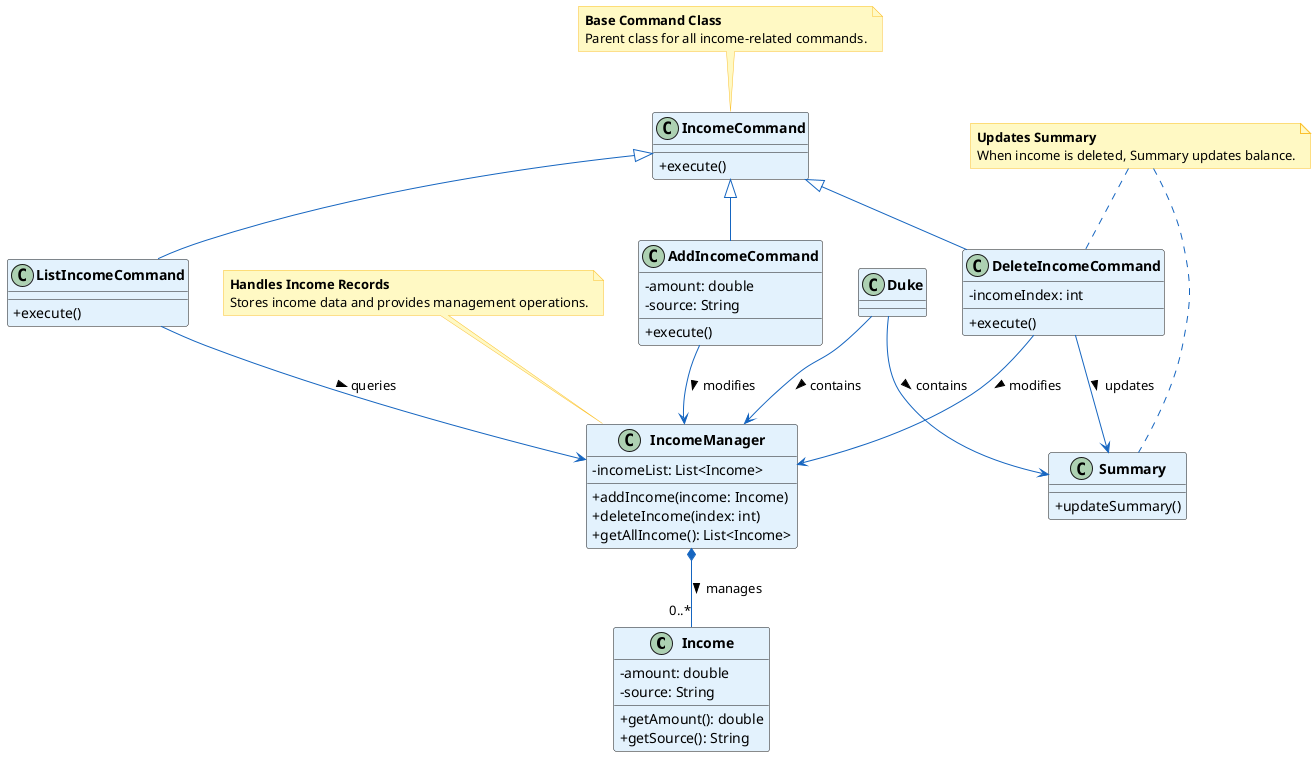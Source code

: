 @startuml
skinparam classAttributeIconSize 0
skinparam classFontStyle bold
skinparam classBackgroundColor #E3F2FD
skinparam classArrowColor #1565C0
skinparam noteBackgroundColor #FFF9C4
skinparam noteBorderColor #FBC02D

' ================== Classes ==================
class Income {
    - amount: double
    - source: String
    + getAmount(): double
    + getSource(): String
}

class IncomeManager {
    - incomeList: List<Income>
    + addIncome(income: Income)
    + deleteIncome(index: int)
    + getAllIncome(): List<Income>
}

class IncomeCommand {
    + execute()
}

class AddIncomeCommand {
    - amount: double
    - source: String
    + execute()
}

class DeleteIncomeCommand {
    - incomeIndex: int
    + execute()
}

class ListIncomeCommand {
    + execute()
}

class Summary {
    + updateSummary()
}

class Duke {
    ' Main controller
}

' ================== Relationships ==================
IncomeManager *-- "0..*" Income : manages >
IncomeCommand <|-- AddIncomeCommand
IncomeCommand <|-- DeleteIncomeCommand
IncomeCommand <|-- ListIncomeCommand
AddIncomeCommand --> IncomeManager : modifies >
DeleteIncomeCommand --> IncomeManager : modifies >
ListIncomeCommand --> IncomeManager : queries >
DeleteIncomeCommand --> Summary : updates >
Duke --> IncomeManager : contains >
Duke --> Summary : contains >

' ================== Notes ==================
note "**Handles Income Records**\nStores income data and provides management operations." as N1
N1 .. IncomeManager

note "**Base Command Class**\nParent class for all income-related commands." as N2
N2 .. IncomeCommand

note "**Updates Summary**\nWhen income is deleted, Summary updates balance." as N3
N3 .. Summary
N3 .. DeleteIncomeCommand

@enduml
